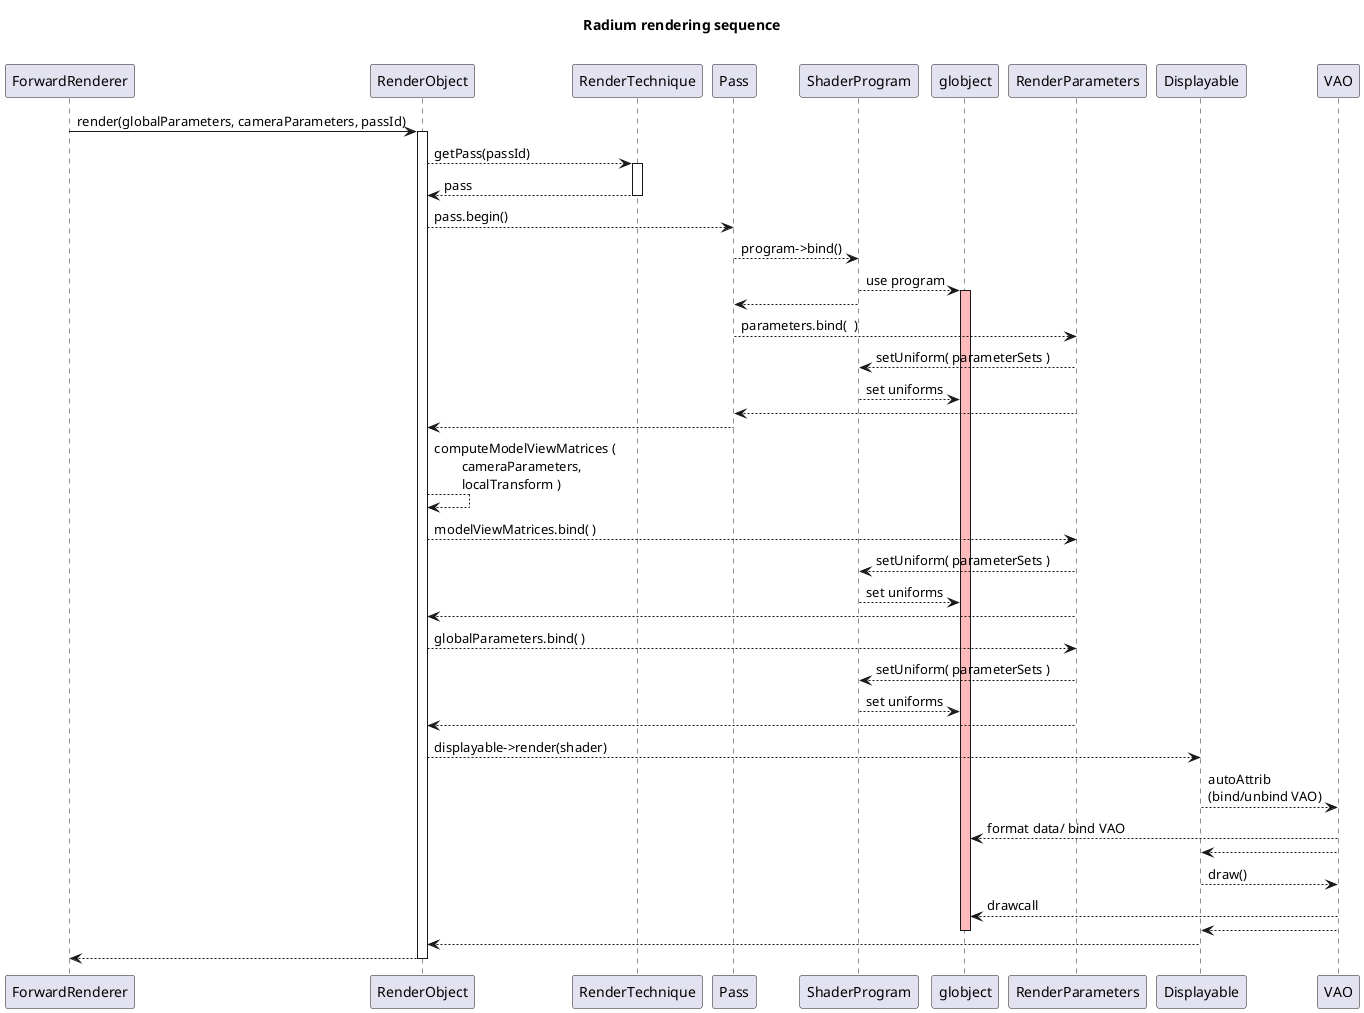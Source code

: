 @startuml

title Radium rendering sequence\n

ForwardRenderer -> RenderObject ++ : render(globalParameters, cameraParameters, passId)
    RenderObject --> RenderTechnique ++ : getPass(passId)
    return pass
    RenderObject --> Pass : pass.begin()
        Pass --> ShaderProgram  : program->bind()
            ShaderProgram --> globject  : use program
            activate globject #FFBBBB
            ShaderProgram --> Pass
            Pass --> RenderParameters  : parameters.bind(  )
                RenderParameters --> ShaderProgram : setUniform( parameterSets )
                    ShaderProgram --> globject : set uniforms
                RenderParameters --> Pass
            Pass --> RenderObject
            RenderObject --> RenderObject : computeModelViewMatrices (\n\tcameraParameters, \n\tlocalTransform )
            RenderObject --> RenderParameters : modelViewMatrices.bind( )
                RenderParameters --> ShaderProgram : setUniform( parameterSets )
                    ShaderProgram --> globject : set uniforms
                RenderParameters --> RenderObject
            RenderObject --> RenderParameters : globalParameters.bind( )
                RenderParameters --> ShaderProgram : setUniform( parameterSets )
                    ShaderProgram --> globject : set uniforms
                RenderParameters --> RenderObject
            RenderObject --> Displayable  : displayable->render(shader)
                Displayable --> VAO : autoAttrib \n(bind/unbind VAO)
                VAO --> globject : format data/ bind VAO
                VAO --> Displayable
                Displayable --> VAO  : draw()
                VAO --> globject : drawcall
                VAO --> Displayable
                deactivate globject
            Displayable --> RenderObject
            return
@enduml
